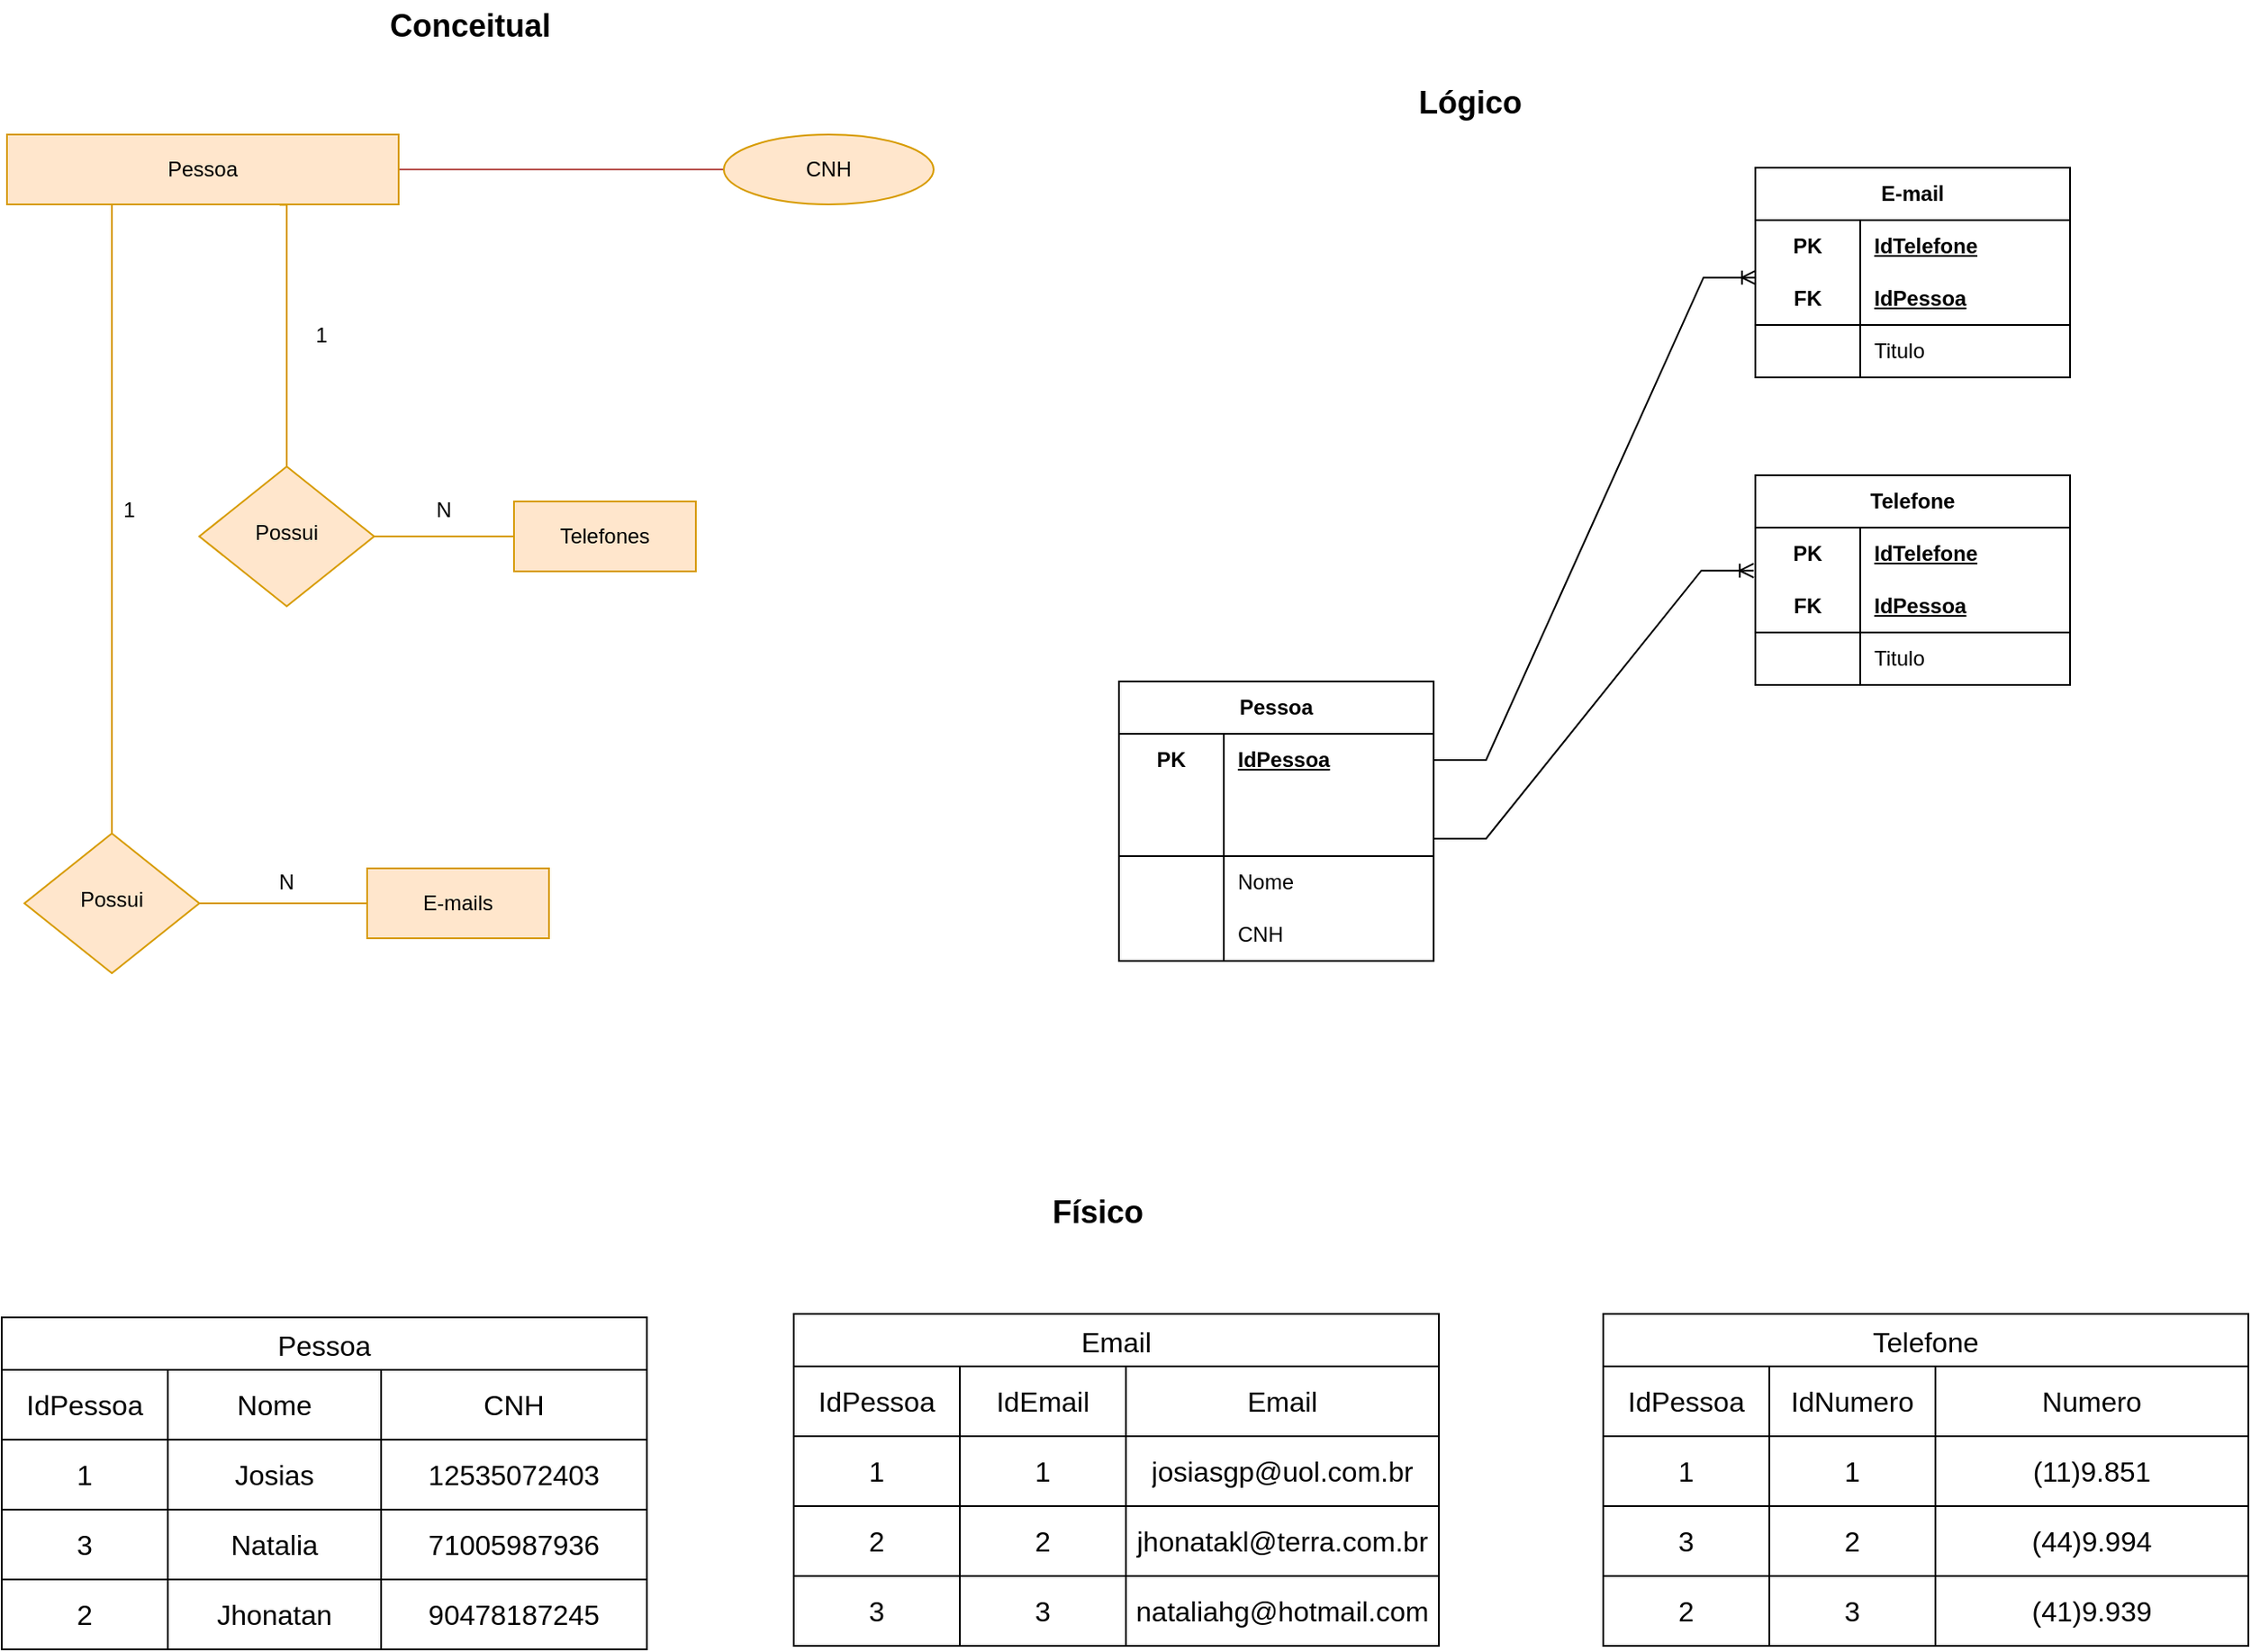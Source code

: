 <mxfile version="21.6.5" type="google">
  <diagram id="C5RBs43oDa-KdzZeNtuy" name="Page-1">
    <mxGraphModel grid="0" page="0" gridSize="10" guides="1" tooltips="1" connect="1" arrows="1" fold="1" pageScale="1" pageWidth="827" pageHeight="1169" math="0" shadow="0">
      <root>
        <mxCell id="WIyWlLk6GJQsqaUBKTNV-0" />
        <mxCell id="WIyWlLk6GJQsqaUBKTNV-1" parent="WIyWlLk6GJQsqaUBKTNV-0" />
        <mxCell id="KiVpIw9lsUg445j0NjFj-5" style="edgeStyle=orthogonalEdgeStyle;rounded=0;orthogonalLoop=1;jettySize=auto;html=1;exitX=1;exitY=0.5;exitDx=0;exitDy=0;entryX=0;entryY=0.5;entryDx=0;entryDy=0;endArrow=none;endFill=0;fillColor=#f8cecc;strokeColor=#b85450;" edge="1" parent="WIyWlLk6GJQsqaUBKTNV-1" source="WIyWlLk6GJQsqaUBKTNV-3">
          <mxGeometry relative="1" as="geometry">
            <mxPoint x="578" y="131" as="targetPoint" />
          </mxGeometry>
        </mxCell>
        <mxCell id="KiVpIw9lsUg445j0NjFj-12" style="edgeStyle=orthogonalEdgeStyle;rounded=0;orthogonalLoop=1;jettySize=auto;html=1;entryX=0;entryY=0.5;entryDx=0;entryDy=0;endArrow=none;endFill=0;exitX=0.696;exitY=1.005;exitDx=0;exitDy=0;exitPerimeter=0;fillColor=#ffe6cc;strokeColor=#d79b00;" edge="1" parent="WIyWlLk6GJQsqaUBKTNV-1" source="WIyWlLk6GJQsqaUBKTNV-3" target="KiVpIw9lsUg445j0NjFj-36">
          <mxGeometry relative="1" as="geometry">
            <mxPoint x="316" y="321" as="targetPoint" />
            <mxPoint x="318" y="191" as="sourcePoint" />
            <Array as="points">
              <mxPoint x="318" y="151" />
              <mxPoint x="318" y="341" />
            </Array>
          </mxGeometry>
        </mxCell>
        <mxCell id="WIyWlLk6GJQsqaUBKTNV-3" value="Pessoa" style="rounded=0;whiteSpace=wrap;html=1;fontSize=12;glass=0;strokeWidth=1;shadow=0;fillColor=#ffe6cc;strokeColor=#d79b00;" vertex="1" parent="WIyWlLk6GJQsqaUBKTNV-1">
          <mxGeometry x="158" y="111" width="224" height="40" as="geometry" />
        </mxCell>
        <mxCell id="WIyWlLk6GJQsqaUBKTNV-7" value="CNH" style="ellipse;whiteSpace=wrap;html=1;;fontSize=12;glass=0;strokeWidth=1;shadow=0;fillColor=#ffe6cc;strokeColor=#d79b00;" vertex="1" parent="WIyWlLk6GJQsqaUBKTNV-1">
          <mxGeometry x="568" y="111" width="120" height="40" as="geometry" />
        </mxCell>
        <mxCell id="KiVpIw9lsUg445j0NjFj-13" value="Telefones" style="rounded=0;whiteSpace=wrap;html=1;fontSize=12;glass=0;strokeWidth=1;shadow=0;fillColor=#ffe6cc;strokeColor=#d79b00;" vertex="1" parent="WIyWlLk6GJQsqaUBKTNV-1">
          <mxGeometry x="448" y="321" width="104" height="40" as="geometry" />
        </mxCell>
        <mxCell id="KiVpIw9lsUg445j0NjFj-17" value="1" style="text;html=1;strokeColor=none;fillColor=none;align=center;verticalAlign=middle;whiteSpace=wrap;rounded=0;" vertex="1" parent="WIyWlLk6GJQsqaUBKTNV-1">
          <mxGeometry x="308" y="211" width="60" height="30" as="geometry" />
        </mxCell>
        <mxCell id="KiVpIw9lsUg445j0NjFj-18" value="N" style="text;html=1;strokeColor=none;fillColor=none;align=center;verticalAlign=middle;whiteSpace=wrap;rounded=0;" vertex="1" parent="WIyWlLk6GJQsqaUBKTNV-1">
          <mxGeometry x="378" y="311" width="60" height="30" as="geometry" />
        </mxCell>
        <mxCell id="KiVpIw9lsUg445j0NjFj-22" style="edgeStyle=orthogonalEdgeStyle;rounded=0;orthogonalLoop=1;jettySize=auto;html=1;endArrow=none;endFill=0;fillColor=#ffe6cc;strokeColor=#d79b00;" edge="1" parent="WIyWlLk6GJQsqaUBKTNV-1" source="WIyWlLk6GJQsqaUBKTNV-3">
          <mxGeometry relative="1" as="geometry">
            <mxPoint x="218" y="431" as="targetPoint" />
            <mxPoint x="218" y="271" as="sourcePoint" />
            <Array as="points">
              <mxPoint x="218" y="511" />
            </Array>
          </mxGeometry>
        </mxCell>
        <mxCell id="KiVpIw9lsUg445j0NjFj-30" value="E-mails" style="rounded=0;whiteSpace=wrap;html=1;fontSize=12;glass=0;strokeWidth=1;shadow=0;fillColor=#ffe6cc;strokeColor=#d79b00;" vertex="1" parent="WIyWlLk6GJQsqaUBKTNV-1">
          <mxGeometry x="364" y="531" width="104" height="40" as="geometry" />
        </mxCell>
        <mxCell id="KiVpIw9lsUg445j0NjFj-34" value="N" style="text;html=1;strokeColor=none;fillColor=none;align=center;verticalAlign=middle;whiteSpace=wrap;rounded=0;" vertex="1" parent="WIyWlLk6GJQsqaUBKTNV-1">
          <mxGeometry x="288" y="524" width="60" height="30" as="geometry" />
        </mxCell>
        <mxCell id="KiVpIw9lsUg445j0NjFj-35" value="1" style="text;html=1;strokeColor=none;fillColor=none;align=center;verticalAlign=middle;whiteSpace=wrap;rounded=0;" vertex="1" parent="WIyWlLk6GJQsqaUBKTNV-1">
          <mxGeometry x="198" y="311" width="60" height="30" as="geometry" />
        </mxCell>
        <mxCell id="KiVpIw9lsUg445j0NjFj-37" style="edgeStyle=orthogonalEdgeStyle;rounded=0;orthogonalLoop=1;jettySize=auto;html=1;exitX=1;exitY=0.5;exitDx=0;exitDy=0;entryX=0;entryY=0.5;entryDx=0;entryDy=0;endArrow=none;endFill=0;fillColor=#ffe6cc;strokeColor=#d79b00;" edge="1" parent="WIyWlLk6GJQsqaUBKTNV-1" source="KiVpIw9lsUg445j0NjFj-36" target="KiVpIw9lsUg445j0NjFj-13">
          <mxGeometry relative="1" as="geometry" />
        </mxCell>
        <mxCell id="KiVpIw9lsUg445j0NjFj-36" value="Possui" style="rhombus;whiteSpace=wrap;html=1;shadow=0;fontFamily=Helvetica;fontSize=12;align=center;strokeWidth=1;spacing=6;spacingTop=-4;fillColor=#ffe6cc;strokeColor=#d79b00;" vertex="1" parent="WIyWlLk6GJQsqaUBKTNV-1">
          <mxGeometry x="268" y="301" width="100" height="80" as="geometry" />
        </mxCell>
        <mxCell id="KiVpIw9lsUg445j0NjFj-41" style="edgeStyle=orthogonalEdgeStyle;rounded=0;orthogonalLoop=1;jettySize=auto;html=1;exitX=1;exitY=0.5;exitDx=0;exitDy=0;entryX=0;entryY=0.5;entryDx=0;entryDy=0;endArrow=none;endFill=0;fillColor=#ffe6cc;strokeColor=#d79b00;" edge="1" parent="WIyWlLk6GJQsqaUBKTNV-1" source="KiVpIw9lsUg445j0NjFj-38" target="KiVpIw9lsUg445j0NjFj-30">
          <mxGeometry relative="1" as="geometry" />
        </mxCell>
        <mxCell id="KiVpIw9lsUg445j0NjFj-38" value="Possui" style="rhombus;whiteSpace=wrap;html=1;shadow=0;fontFamily=Helvetica;fontSize=12;align=center;strokeWidth=1;spacing=6;spacingTop=-4;fillColor=#ffe6cc;strokeColor=#d79b00;" vertex="1" parent="WIyWlLk6GJQsqaUBKTNV-1">
          <mxGeometry x="168" y="511" width="100" height="80" as="geometry" />
        </mxCell>
        <mxCell id="rPXMpv7jwy79fUdJ3RFd-21" value="Pessoa" style="shape=table;startSize=30;container=1;collapsible=1;childLayout=tableLayout;fixedRows=1;rowLines=0;fontStyle=1;align=center;resizeLast=1;html=1;whiteSpace=wrap;" vertex="1" parent="WIyWlLk6GJQsqaUBKTNV-1">
          <mxGeometry x="794" y="424" width="180" height="160" as="geometry" />
        </mxCell>
        <mxCell id="rPXMpv7jwy79fUdJ3RFd-46" style="shape=tableRow;horizontal=0;startSize=0;swimlaneHead=0;swimlaneBody=0;fillColor=none;collapsible=0;dropTarget=0;points=[[0,0.5],[1,0.5]];portConstraint=eastwest;top=0;left=0;right=0;bottom=0;html=1;" vertex="1" parent="rPXMpv7jwy79fUdJ3RFd-21">
          <mxGeometry y="30" width="180" height="30" as="geometry" />
        </mxCell>
        <mxCell id="rPXMpv7jwy79fUdJ3RFd-47" value="PK" style="shape=partialRectangle;connectable=0;fillColor=none;top=0;left=0;bottom=0;right=0;fontStyle=1;overflow=hidden;html=1;whiteSpace=wrap;" vertex="1" parent="rPXMpv7jwy79fUdJ3RFd-46">
          <mxGeometry width="60" height="30" as="geometry">
            <mxRectangle width="60" height="30" as="alternateBounds" />
          </mxGeometry>
        </mxCell>
        <mxCell id="rPXMpv7jwy79fUdJ3RFd-48" value="IdPessoa" style="shape=partialRectangle;connectable=0;fillColor=none;top=0;left=0;bottom=0;right=0;align=left;spacingLeft=6;fontStyle=5;overflow=hidden;html=1;whiteSpace=wrap;" vertex="1" parent="rPXMpv7jwy79fUdJ3RFd-46">
          <mxGeometry x="60" width="120" height="30" as="geometry">
            <mxRectangle width="120" height="30" as="alternateBounds" />
          </mxGeometry>
        </mxCell>
        <mxCell id="rPXMpv7jwy79fUdJ3RFd-22" value="" style="shape=tableRow;horizontal=0;startSize=0;swimlaneHead=0;swimlaneBody=0;fillColor=none;collapsible=0;dropTarget=0;points=[[0,0.5],[1,0.5]];portConstraint=eastwest;top=0;left=0;right=0;bottom=0;html=1;" vertex="1" parent="rPXMpv7jwy79fUdJ3RFd-21">
          <mxGeometry y="60" width="180" height="20" as="geometry" />
        </mxCell>
        <mxCell id="rPXMpv7jwy79fUdJ3RFd-23" value="" style="shape=partialRectangle;connectable=0;fillColor=none;top=0;left=0;bottom=0;right=0;fontStyle=1;overflow=hidden;html=1;whiteSpace=wrap;" vertex="1" parent="rPXMpv7jwy79fUdJ3RFd-22">
          <mxGeometry width="60" height="20" as="geometry">
            <mxRectangle width="60" height="20" as="alternateBounds" />
          </mxGeometry>
        </mxCell>
        <mxCell id="rPXMpv7jwy79fUdJ3RFd-24" value="" style="shape=partialRectangle;connectable=0;fillColor=none;top=0;left=0;bottom=0;right=0;align=left;spacingLeft=6;fontStyle=5;overflow=hidden;html=1;whiteSpace=wrap;" vertex="1" parent="rPXMpv7jwy79fUdJ3RFd-22">
          <mxGeometry x="60" width="120" height="20" as="geometry">
            <mxRectangle width="120" height="20" as="alternateBounds" />
          </mxGeometry>
        </mxCell>
        <mxCell id="rPXMpv7jwy79fUdJ3RFd-25" value="" style="shape=tableRow;horizontal=0;startSize=0;swimlaneHead=0;swimlaneBody=0;fillColor=none;collapsible=0;dropTarget=0;points=[[0,0.5],[1,0.5]];portConstraint=eastwest;top=0;left=0;right=0;bottom=1;html=1;" vertex="1" parent="rPXMpv7jwy79fUdJ3RFd-21">
          <mxGeometry y="80" width="180" height="20" as="geometry" />
        </mxCell>
        <mxCell id="rPXMpv7jwy79fUdJ3RFd-26" value="" style="shape=partialRectangle;connectable=0;fillColor=none;top=0;left=0;bottom=0;right=0;fontStyle=1;overflow=hidden;html=1;whiteSpace=wrap;" vertex="1" parent="rPXMpv7jwy79fUdJ3RFd-25">
          <mxGeometry width="60" height="20" as="geometry">
            <mxRectangle width="60" height="20" as="alternateBounds" />
          </mxGeometry>
        </mxCell>
        <mxCell id="rPXMpv7jwy79fUdJ3RFd-27" value="" style="shape=partialRectangle;connectable=0;fillColor=none;top=0;left=0;bottom=0;right=0;align=left;spacingLeft=6;fontStyle=5;overflow=hidden;html=1;whiteSpace=wrap;" vertex="1" parent="rPXMpv7jwy79fUdJ3RFd-25">
          <mxGeometry x="60" width="120" height="20" as="geometry">
            <mxRectangle width="120" height="20" as="alternateBounds" />
          </mxGeometry>
        </mxCell>
        <mxCell id="rPXMpv7jwy79fUdJ3RFd-28" value="" style="shape=tableRow;horizontal=0;startSize=0;swimlaneHead=0;swimlaneBody=0;fillColor=none;collapsible=0;dropTarget=0;points=[[0,0.5],[1,0.5]];portConstraint=eastwest;top=0;left=0;right=0;bottom=0;html=1;" vertex="1" parent="rPXMpv7jwy79fUdJ3RFd-21">
          <mxGeometry y="100" width="180" height="30" as="geometry" />
        </mxCell>
        <mxCell id="rPXMpv7jwy79fUdJ3RFd-29" value="" style="shape=partialRectangle;connectable=0;fillColor=none;top=0;left=0;bottom=0;right=0;editable=1;overflow=hidden;html=1;whiteSpace=wrap;" vertex="1" parent="rPXMpv7jwy79fUdJ3RFd-28">
          <mxGeometry width="60" height="30" as="geometry">
            <mxRectangle width="60" height="30" as="alternateBounds" />
          </mxGeometry>
        </mxCell>
        <mxCell id="rPXMpv7jwy79fUdJ3RFd-30" value="Nome" style="shape=partialRectangle;connectable=0;fillColor=none;top=0;left=0;bottom=0;right=0;align=left;spacingLeft=6;overflow=hidden;html=1;whiteSpace=wrap;" vertex="1" parent="rPXMpv7jwy79fUdJ3RFd-28">
          <mxGeometry x="60" width="120" height="30" as="geometry">
            <mxRectangle width="120" height="30" as="alternateBounds" />
          </mxGeometry>
        </mxCell>
        <mxCell id="ueKtAIUo1nPbMM-8i1eO-46" style="shape=tableRow;horizontal=0;startSize=0;swimlaneHead=0;swimlaneBody=0;fillColor=none;collapsible=0;dropTarget=0;points=[[0,0.5],[1,0.5]];portConstraint=eastwest;top=0;left=0;right=0;bottom=0;html=1;" vertex="1" parent="rPXMpv7jwy79fUdJ3RFd-21">
          <mxGeometry y="130" width="180" height="30" as="geometry" />
        </mxCell>
        <mxCell id="ueKtAIUo1nPbMM-8i1eO-47" style="shape=partialRectangle;connectable=0;fillColor=none;top=0;left=0;bottom=0;right=0;editable=1;overflow=hidden;html=1;whiteSpace=wrap;" vertex="1" parent="ueKtAIUo1nPbMM-8i1eO-46">
          <mxGeometry width="60" height="30" as="geometry">
            <mxRectangle width="60" height="30" as="alternateBounds" />
          </mxGeometry>
        </mxCell>
        <mxCell id="ueKtAIUo1nPbMM-8i1eO-48" value="CNH" style="shape=partialRectangle;connectable=0;fillColor=none;top=0;left=0;bottom=0;right=0;align=left;spacingLeft=6;overflow=hidden;html=1;whiteSpace=wrap;" vertex="1" parent="ueKtAIUo1nPbMM-8i1eO-46">
          <mxGeometry x="60" width="120" height="30" as="geometry">
            <mxRectangle width="120" height="30" as="alternateBounds" />
          </mxGeometry>
        </mxCell>
        <mxCell id="rPXMpv7jwy79fUdJ3RFd-52" value="Telefone" style="shape=table;startSize=30;container=1;collapsible=0;childLayout=tableLayout;strokeColor=default;fontSize=16;" vertex="1" parent="WIyWlLk6GJQsqaUBKTNV-1">
          <mxGeometry x="1071" y="786" width="369" height="190" as="geometry" />
        </mxCell>
        <mxCell id="rPXMpv7jwy79fUdJ3RFd-53" value="" style="shape=tableRow;horizontal=0;startSize=0;swimlaneHead=0;swimlaneBody=0;strokeColor=inherit;top=0;left=0;bottom=0;right=0;collapsible=0;dropTarget=0;fillColor=none;points=[[0,0.5],[1,0.5]];portConstraint=eastwest;fontSize=16;" vertex="1" parent="rPXMpv7jwy79fUdJ3RFd-52">
          <mxGeometry y="30" width="369" height="40" as="geometry" />
        </mxCell>
        <mxCell id="ueKtAIUo1nPbMM-8i1eO-34" value="IdPessoa" style="shape=partialRectangle;html=1;whiteSpace=wrap;connectable=0;strokeColor=inherit;overflow=hidden;fillColor=none;top=0;left=0;bottom=0;right=0;pointerEvents=1;fontSize=16;" vertex="1" parent="rPXMpv7jwy79fUdJ3RFd-53">
          <mxGeometry width="95" height="40" as="geometry">
            <mxRectangle width="95" height="40" as="alternateBounds" />
          </mxGeometry>
        </mxCell>
        <mxCell id="rPXMpv7jwy79fUdJ3RFd-54" value="IdNumero" style="shape=partialRectangle;html=1;whiteSpace=wrap;connectable=0;strokeColor=inherit;overflow=hidden;fillColor=none;top=0;left=0;bottom=0;right=0;pointerEvents=1;fontSize=16;" vertex="1" parent="rPXMpv7jwy79fUdJ3RFd-53">
          <mxGeometry x="95" width="95" height="40" as="geometry">
            <mxRectangle width="95" height="40" as="alternateBounds" />
          </mxGeometry>
        </mxCell>
        <mxCell id="rPXMpv7jwy79fUdJ3RFd-55" value="Numero" style="shape=partialRectangle;html=1;whiteSpace=wrap;connectable=0;strokeColor=inherit;overflow=hidden;fillColor=none;top=0;left=0;bottom=0;right=0;pointerEvents=1;fontSize=16;rowspan=1;colspan=2;" vertex="1" parent="rPXMpv7jwy79fUdJ3RFd-53">
          <mxGeometry x="190" width="179" height="40" as="geometry">
            <mxRectangle width="92" height="40" as="alternateBounds" />
          </mxGeometry>
        </mxCell>
        <mxCell id="rPXMpv7jwy79fUdJ3RFd-56" value="" style="shape=partialRectangle;html=1;whiteSpace=wrap;connectable=0;strokeColor=inherit;overflow=hidden;fillColor=none;top=0;left=0;bottom=0;right=0;pointerEvents=1;fontSize=16;" visible="0" vertex="1" parent="rPXMpv7jwy79fUdJ3RFd-53">
          <mxGeometry x="282" width="87" height="40" as="geometry">
            <mxRectangle width="87" height="40" as="alternateBounds" />
          </mxGeometry>
        </mxCell>
        <mxCell id="rPXMpv7jwy79fUdJ3RFd-57" value="" style="shape=tableRow;horizontal=0;startSize=0;swimlaneHead=0;swimlaneBody=0;strokeColor=inherit;top=0;left=0;bottom=0;right=0;collapsible=0;dropTarget=0;fillColor=none;points=[[0,0.5],[1,0.5]];portConstraint=eastwest;fontSize=16;" vertex="1" parent="rPXMpv7jwy79fUdJ3RFd-52">
          <mxGeometry y="70" width="369" height="40" as="geometry" />
        </mxCell>
        <mxCell id="ueKtAIUo1nPbMM-8i1eO-35" value="1" style="shape=partialRectangle;html=1;whiteSpace=wrap;connectable=0;strokeColor=inherit;overflow=hidden;fillColor=none;top=0;left=0;bottom=0;right=0;pointerEvents=1;fontSize=16;" vertex="1" parent="rPXMpv7jwy79fUdJ3RFd-57">
          <mxGeometry width="95" height="40" as="geometry">
            <mxRectangle width="95" height="40" as="alternateBounds" />
          </mxGeometry>
        </mxCell>
        <mxCell id="rPXMpv7jwy79fUdJ3RFd-58" value="1" style="shape=partialRectangle;html=1;whiteSpace=wrap;connectable=0;strokeColor=inherit;overflow=hidden;fillColor=none;top=0;left=0;bottom=0;right=0;pointerEvents=1;fontSize=16;" vertex="1" parent="rPXMpv7jwy79fUdJ3RFd-57">
          <mxGeometry x="95" width="95" height="40" as="geometry">
            <mxRectangle width="95" height="40" as="alternateBounds" />
          </mxGeometry>
        </mxCell>
        <mxCell id="rPXMpv7jwy79fUdJ3RFd-59" value="(11)9.851" style="shape=partialRectangle;html=1;whiteSpace=wrap;connectable=0;strokeColor=inherit;overflow=hidden;fillColor=none;top=0;left=0;bottom=0;right=0;pointerEvents=1;fontSize=16;rowspan=1;colspan=2;" vertex="1" parent="rPXMpv7jwy79fUdJ3RFd-57">
          <mxGeometry x="190" width="179" height="40" as="geometry">
            <mxRectangle width="92" height="40" as="alternateBounds" />
          </mxGeometry>
        </mxCell>
        <mxCell id="rPXMpv7jwy79fUdJ3RFd-60" value="" style="shape=partialRectangle;html=1;whiteSpace=wrap;connectable=0;strokeColor=inherit;overflow=hidden;fillColor=none;top=0;left=0;bottom=0;right=0;pointerEvents=1;fontSize=16;" visible="0" vertex="1" parent="rPXMpv7jwy79fUdJ3RFd-57">
          <mxGeometry x="282" width="87" height="40" as="geometry">
            <mxRectangle width="87" height="40" as="alternateBounds" />
          </mxGeometry>
        </mxCell>
        <mxCell id="rPXMpv7jwy79fUdJ3RFd-61" value="" style="shape=tableRow;horizontal=0;startSize=0;swimlaneHead=0;swimlaneBody=0;strokeColor=inherit;top=0;left=0;bottom=0;right=0;collapsible=0;dropTarget=0;fillColor=none;points=[[0,0.5],[1,0.5]];portConstraint=eastwest;fontSize=16;" vertex="1" parent="rPXMpv7jwy79fUdJ3RFd-52">
          <mxGeometry y="110" width="369" height="40" as="geometry" />
        </mxCell>
        <mxCell id="ueKtAIUo1nPbMM-8i1eO-36" value="3" style="shape=partialRectangle;html=1;whiteSpace=wrap;connectable=0;strokeColor=inherit;overflow=hidden;fillColor=none;top=0;left=0;bottom=0;right=0;pointerEvents=1;fontSize=16;" vertex="1" parent="rPXMpv7jwy79fUdJ3RFd-61">
          <mxGeometry width="95" height="40" as="geometry">
            <mxRectangle width="95" height="40" as="alternateBounds" />
          </mxGeometry>
        </mxCell>
        <mxCell id="rPXMpv7jwy79fUdJ3RFd-62" value="2" style="shape=partialRectangle;html=1;whiteSpace=wrap;connectable=0;strokeColor=inherit;overflow=hidden;fillColor=none;top=0;left=0;bottom=0;right=0;pointerEvents=1;fontSize=16;" vertex="1" parent="rPXMpv7jwy79fUdJ3RFd-61">
          <mxGeometry x="95" width="95" height="40" as="geometry">
            <mxRectangle width="95" height="40" as="alternateBounds" />
          </mxGeometry>
        </mxCell>
        <mxCell id="rPXMpv7jwy79fUdJ3RFd-63" value="(44)9.994" style="shape=partialRectangle;html=1;whiteSpace=wrap;connectable=0;strokeColor=inherit;overflow=hidden;fillColor=none;top=0;left=0;bottom=0;right=0;pointerEvents=1;fontSize=16;rowspan=1;colspan=2;" vertex="1" parent="rPXMpv7jwy79fUdJ3RFd-61">
          <mxGeometry x="190" width="179" height="40" as="geometry">
            <mxRectangle width="92" height="40" as="alternateBounds" />
          </mxGeometry>
        </mxCell>
        <mxCell id="rPXMpv7jwy79fUdJ3RFd-64" value="" style="shape=partialRectangle;html=1;whiteSpace=wrap;connectable=0;strokeColor=inherit;overflow=hidden;fillColor=none;top=0;left=0;bottom=0;right=0;pointerEvents=1;fontSize=16;" visible="0" vertex="1" parent="rPXMpv7jwy79fUdJ3RFd-61">
          <mxGeometry x="282" width="87" height="40" as="geometry">
            <mxRectangle width="87" height="40" as="alternateBounds" />
          </mxGeometry>
        </mxCell>
        <mxCell id="rPXMpv7jwy79fUdJ3RFd-65" style="shape=tableRow;horizontal=0;startSize=0;swimlaneHead=0;swimlaneBody=0;strokeColor=inherit;top=0;left=0;bottom=0;right=0;collapsible=0;dropTarget=0;fillColor=none;points=[[0,0.5],[1,0.5]];portConstraint=eastwest;fontSize=16;" vertex="1" parent="rPXMpv7jwy79fUdJ3RFd-52">
          <mxGeometry y="150" width="369" height="40" as="geometry" />
        </mxCell>
        <mxCell id="ueKtAIUo1nPbMM-8i1eO-37" value="2" style="shape=partialRectangle;html=1;whiteSpace=wrap;connectable=0;strokeColor=inherit;overflow=hidden;fillColor=none;top=0;left=0;bottom=0;right=0;pointerEvents=1;fontSize=16;" vertex="1" parent="rPXMpv7jwy79fUdJ3RFd-65">
          <mxGeometry width="95" height="40" as="geometry">
            <mxRectangle width="95" height="40" as="alternateBounds" />
          </mxGeometry>
        </mxCell>
        <mxCell id="rPXMpv7jwy79fUdJ3RFd-66" value="3" style="shape=partialRectangle;html=1;whiteSpace=wrap;connectable=0;strokeColor=inherit;overflow=hidden;fillColor=none;top=0;left=0;bottom=0;right=0;pointerEvents=1;fontSize=16;" vertex="1" parent="rPXMpv7jwy79fUdJ3RFd-65">
          <mxGeometry x="95" width="95" height="40" as="geometry">
            <mxRectangle width="95" height="40" as="alternateBounds" />
          </mxGeometry>
        </mxCell>
        <mxCell id="rPXMpv7jwy79fUdJ3RFd-67" value="(41)9.939" style="shape=partialRectangle;html=1;whiteSpace=wrap;connectable=0;strokeColor=inherit;overflow=hidden;fillColor=none;top=0;left=0;bottom=0;right=0;pointerEvents=1;fontSize=16;rowspan=1;colspan=2;" vertex="1" parent="rPXMpv7jwy79fUdJ3RFd-65">
          <mxGeometry x="190" width="179" height="40" as="geometry">
            <mxRectangle width="92" height="40" as="alternateBounds" />
          </mxGeometry>
        </mxCell>
        <mxCell id="rPXMpv7jwy79fUdJ3RFd-68" style="shape=partialRectangle;html=1;whiteSpace=wrap;connectable=0;strokeColor=inherit;overflow=hidden;fillColor=none;top=0;left=0;bottom=0;right=0;pointerEvents=1;fontSize=16;" visible="0" vertex="1" parent="rPXMpv7jwy79fUdJ3RFd-65">
          <mxGeometry x="282" width="87" height="40" as="geometry">
            <mxRectangle width="87" height="40" as="alternateBounds" />
          </mxGeometry>
        </mxCell>
        <mxCell id="rPXMpv7jwy79fUdJ3RFd-69" value="Email" style="shape=table;startSize=30;container=1;collapsible=0;childLayout=tableLayout;strokeColor=default;fontSize=16;" vertex="1" parent="WIyWlLk6GJQsqaUBKTNV-1">
          <mxGeometry x="608" y="786" width="369" height="190" as="geometry" />
        </mxCell>
        <mxCell id="rPXMpv7jwy79fUdJ3RFd-70" value="" style="shape=tableRow;horizontal=0;startSize=0;swimlaneHead=0;swimlaneBody=0;strokeColor=inherit;top=0;left=0;bottom=0;right=0;collapsible=0;dropTarget=0;fillColor=none;points=[[0,0.5],[1,0.5]];portConstraint=eastwest;fontSize=16;" vertex="1" parent="rPXMpv7jwy79fUdJ3RFd-69">
          <mxGeometry y="30" width="369" height="40" as="geometry" />
        </mxCell>
        <mxCell id="ueKtAIUo1nPbMM-8i1eO-26" value="IdPessoa" style="shape=partialRectangle;html=1;whiteSpace=wrap;connectable=0;strokeColor=inherit;overflow=hidden;fillColor=none;top=0;left=0;bottom=0;right=0;pointerEvents=1;fontSize=16;" vertex="1" parent="rPXMpv7jwy79fUdJ3RFd-70">
          <mxGeometry width="95" height="40" as="geometry">
            <mxRectangle width="95" height="40" as="alternateBounds" />
          </mxGeometry>
        </mxCell>
        <mxCell id="rPXMpv7jwy79fUdJ3RFd-71" value="IdEmail" style="shape=partialRectangle;html=1;whiteSpace=wrap;connectable=0;strokeColor=inherit;overflow=hidden;fillColor=none;top=0;left=0;bottom=0;right=0;pointerEvents=1;fontSize=16;" vertex="1" parent="rPXMpv7jwy79fUdJ3RFd-70">
          <mxGeometry x="95" width="95" height="40" as="geometry">
            <mxRectangle width="95" height="40" as="alternateBounds" />
          </mxGeometry>
        </mxCell>
        <mxCell id="rPXMpv7jwy79fUdJ3RFd-72" value="Email" style="shape=partialRectangle;html=1;whiteSpace=wrap;connectable=0;strokeColor=inherit;overflow=hidden;fillColor=none;top=0;left=0;bottom=0;right=0;pointerEvents=1;fontSize=16;rowspan=1;colspan=2;" vertex="1" parent="rPXMpv7jwy79fUdJ3RFd-70">
          <mxGeometry x="190" width="179" height="40" as="geometry">
            <mxRectangle width="92" height="40" as="alternateBounds" />
          </mxGeometry>
        </mxCell>
        <mxCell id="rPXMpv7jwy79fUdJ3RFd-73" value="" style="shape=partialRectangle;html=1;whiteSpace=wrap;connectable=0;strokeColor=inherit;overflow=hidden;fillColor=none;top=0;left=0;bottom=0;right=0;pointerEvents=1;fontSize=16;" visible="0" vertex="1" parent="rPXMpv7jwy79fUdJ3RFd-70">
          <mxGeometry x="282" width="87" height="40" as="geometry">
            <mxRectangle width="87" height="40" as="alternateBounds" />
          </mxGeometry>
        </mxCell>
        <mxCell id="rPXMpv7jwy79fUdJ3RFd-74" value="" style="shape=tableRow;horizontal=0;startSize=0;swimlaneHead=0;swimlaneBody=0;strokeColor=inherit;top=0;left=0;bottom=0;right=0;collapsible=0;dropTarget=0;fillColor=none;points=[[0,0.5],[1,0.5]];portConstraint=eastwest;fontSize=16;" vertex="1" parent="rPXMpv7jwy79fUdJ3RFd-69">
          <mxGeometry y="70" width="369" height="40" as="geometry" />
        </mxCell>
        <mxCell id="ueKtAIUo1nPbMM-8i1eO-27" value="1" style="shape=partialRectangle;html=1;whiteSpace=wrap;connectable=0;strokeColor=inherit;overflow=hidden;fillColor=none;top=0;left=0;bottom=0;right=0;pointerEvents=1;fontSize=16;" vertex="1" parent="rPXMpv7jwy79fUdJ3RFd-74">
          <mxGeometry width="95" height="40" as="geometry">
            <mxRectangle width="95" height="40" as="alternateBounds" />
          </mxGeometry>
        </mxCell>
        <mxCell id="rPXMpv7jwy79fUdJ3RFd-75" value="1" style="shape=partialRectangle;html=1;whiteSpace=wrap;connectable=0;strokeColor=inherit;overflow=hidden;fillColor=none;top=0;left=0;bottom=0;right=0;pointerEvents=1;fontSize=16;" vertex="1" parent="rPXMpv7jwy79fUdJ3RFd-74">
          <mxGeometry x="95" width="95" height="40" as="geometry">
            <mxRectangle width="95" height="40" as="alternateBounds" />
          </mxGeometry>
        </mxCell>
        <mxCell id="rPXMpv7jwy79fUdJ3RFd-76" value="josiasgp@uol.com.br" style="shape=partialRectangle;html=1;whiteSpace=wrap;connectable=0;strokeColor=inherit;overflow=hidden;fillColor=none;top=0;left=0;bottom=0;right=0;pointerEvents=1;fontSize=16;rowspan=1;colspan=2;" vertex="1" parent="rPXMpv7jwy79fUdJ3RFd-74">
          <mxGeometry x="190" width="179" height="40" as="geometry">
            <mxRectangle width="92" height="40" as="alternateBounds" />
          </mxGeometry>
        </mxCell>
        <mxCell id="rPXMpv7jwy79fUdJ3RFd-77" value="" style="shape=partialRectangle;html=1;whiteSpace=wrap;connectable=0;strokeColor=inherit;overflow=hidden;fillColor=none;top=0;left=0;bottom=0;right=0;pointerEvents=1;fontSize=16;" visible="0" vertex="1" parent="rPXMpv7jwy79fUdJ3RFd-74">
          <mxGeometry x="282" width="87" height="40" as="geometry">
            <mxRectangle width="87" height="40" as="alternateBounds" />
          </mxGeometry>
        </mxCell>
        <mxCell id="rPXMpv7jwy79fUdJ3RFd-78" value="" style="shape=tableRow;horizontal=0;startSize=0;swimlaneHead=0;swimlaneBody=0;strokeColor=inherit;top=0;left=0;bottom=0;right=0;collapsible=0;dropTarget=0;fillColor=none;points=[[0,0.5],[1,0.5]];portConstraint=eastwest;fontSize=16;" vertex="1" parent="rPXMpv7jwy79fUdJ3RFd-69">
          <mxGeometry y="110" width="369" height="40" as="geometry" />
        </mxCell>
        <mxCell id="ueKtAIUo1nPbMM-8i1eO-28" value="2" style="shape=partialRectangle;html=1;whiteSpace=wrap;connectable=0;strokeColor=inherit;overflow=hidden;fillColor=none;top=0;left=0;bottom=0;right=0;pointerEvents=1;fontSize=16;" vertex="1" parent="rPXMpv7jwy79fUdJ3RFd-78">
          <mxGeometry width="95" height="40" as="geometry">
            <mxRectangle width="95" height="40" as="alternateBounds" />
          </mxGeometry>
        </mxCell>
        <mxCell id="rPXMpv7jwy79fUdJ3RFd-79" value="2" style="shape=partialRectangle;html=1;whiteSpace=wrap;connectable=0;strokeColor=inherit;overflow=hidden;fillColor=none;top=0;left=0;bottom=0;right=0;pointerEvents=1;fontSize=16;" vertex="1" parent="rPXMpv7jwy79fUdJ3RFd-78">
          <mxGeometry x="95" width="95" height="40" as="geometry">
            <mxRectangle width="95" height="40" as="alternateBounds" />
          </mxGeometry>
        </mxCell>
        <mxCell id="rPXMpv7jwy79fUdJ3RFd-80" value="jhonatakl@terra.com.br" style="shape=partialRectangle;html=1;whiteSpace=wrap;connectable=0;strokeColor=inherit;overflow=hidden;fillColor=none;top=0;left=0;bottom=0;right=0;pointerEvents=1;fontSize=16;rowspan=1;colspan=2;" vertex="1" parent="rPXMpv7jwy79fUdJ3RFd-78">
          <mxGeometry x="190" width="179" height="40" as="geometry">
            <mxRectangle width="92" height="40" as="alternateBounds" />
          </mxGeometry>
        </mxCell>
        <mxCell id="rPXMpv7jwy79fUdJ3RFd-81" value="" style="shape=partialRectangle;html=1;whiteSpace=wrap;connectable=0;strokeColor=inherit;overflow=hidden;fillColor=none;top=0;left=0;bottom=0;right=0;pointerEvents=1;fontSize=16;" visible="0" vertex="1" parent="rPXMpv7jwy79fUdJ3RFd-78">
          <mxGeometry x="282" width="87" height="40" as="geometry">
            <mxRectangle width="87" height="40" as="alternateBounds" />
          </mxGeometry>
        </mxCell>
        <mxCell id="rPXMpv7jwy79fUdJ3RFd-82" style="shape=tableRow;horizontal=0;startSize=0;swimlaneHead=0;swimlaneBody=0;strokeColor=inherit;top=0;left=0;bottom=0;right=0;collapsible=0;dropTarget=0;fillColor=none;points=[[0,0.5],[1,0.5]];portConstraint=eastwest;fontSize=16;" vertex="1" parent="rPXMpv7jwy79fUdJ3RFd-69">
          <mxGeometry y="150" width="369" height="40" as="geometry" />
        </mxCell>
        <mxCell id="ueKtAIUo1nPbMM-8i1eO-29" value="3" style="shape=partialRectangle;html=1;whiteSpace=wrap;connectable=0;strokeColor=inherit;overflow=hidden;fillColor=none;top=0;left=0;bottom=0;right=0;pointerEvents=1;fontSize=16;" vertex="1" parent="rPXMpv7jwy79fUdJ3RFd-82">
          <mxGeometry width="95" height="40" as="geometry">
            <mxRectangle width="95" height="40" as="alternateBounds" />
          </mxGeometry>
        </mxCell>
        <mxCell id="rPXMpv7jwy79fUdJ3RFd-83" value="3" style="shape=partialRectangle;html=1;whiteSpace=wrap;connectable=0;strokeColor=inherit;overflow=hidden;fillColor=none;top=0;left=0;bottom=0;right=0;pointerEvents=1;fontSize=16;" vertex="1" parent="rPXMpv7jwy79fUdJ3RFd-82">
          <mxGeometry x="95" width="95" height="40" as="geometry">
            <mxRectangle width="95" height="40" as="alternateBounds" />
          </mxGeometry>
        </mxCell>
        <mxCell id="rPXMpv7jwy79fUdJ3RFd-84" value="nataliahg@hotmail.com" style="shape=partialRectangle;html=1;whiteSpace=wrap;connectable=0;strokeColor=inherit;overflow=hidden;fillColor=none;top=0;left=0;bottom=0;right=0;pointerEvents=1;fontSize=16;rowspan=1;colspan=2;" vertex="1" parent="rPXMpv7jwy79fUdJ3RFd-82">
          <mxGeometry x="190" width="179" height="40" as="geometry">
            <mxRectangle width="92" height="40" as="alternateBounds" />
          </mxGeometry>
        </mxCell>
        <mxCell id="rPXMpv7jwy79fUdJ3RFd-85" style="shape=partialRectangle;html=1;whiteSpace=wrap;connectable=0;strokeColor=inherit;overflow=hidden;fillColor=none;top=0;left=0;bottom=0;right=0;pointerEvents=1;fontSize=16;" visible="0" vertex="1" parent="rPXMpv7jwy79fUdJ3RFd-82">
          <mxGeometry x="282" width="87" height="40" as="geometry">
            <mxRectangle width="87" height="40" as="alternateBounds" />
          </mxGeometry>
        </mxCell>
        <mxCell id="rPXMpv7jwy79fUdJ3RFd-86" value="Pessoa" style="shape=table;startSize=30;container=1;collapsible=0;childLayout=tableLayout;strokeColor=default;fontSize=16;" vertex="1" parent="WIyWlLk6GJQsqaUBKTNV-1">
          <mxGeometry x="155" y="788" width="369" height="190" as="geometry" />
        </mxCell>
        <mxCell id="rPXMpv7jwy79fUdJ3RFd-87" value="" style="shape=tableRow;horizontal=0;startSize=0;swimlaneHead=0;swimlaneBody=0;strokeColor=inherit;top=0;left=0;bottom=0;right=0;collapsible=0;dropTarget=0;fillColor=none;points=[[0,0.5],[1,0.5]];portConstraint=eastwest;fontSize=16;" vertex="1" parent="rPXMpv7jwy79fUdJ3RFd-86">
          <mxGeometry y="30" width="369" height="40" as="geometry" />
        </mxCell>
        <mxCell id="rPXMpv7jwy79fUdJ3RFd-88" value="IdPessoa" style="shape=partialRectangle;html=1;whiteSpace=wrap;connectable=0;strokeColor=inherit;overflow=hidden;fillColor=none;top=0;left=0;bottom=0;right=0;pointerEvents=1;fontSize=16;" vertex="1" parent="rPXMpv7jwy79fUdJ3RFd-87">
          <mxGeometry width="95" height="40" as="geometry">
            <mxRectangle width="95" height="40" as="alternateBounds" />
          </mxGeometry>
        </mxCell>
        <mxCell id="rPXMpv7jwy79fUdJ3RFd-89" value="Nome" style="shape=partialRectangle;html=1;whiteSpace=wrap;connectable=0;strokeColor=inherit;overflow=hidden;fillColor=none;top=0;left=0;bottom=0;right=0;pointerEvents=1;fontSize=16;" vertex="1" parent="rPXMpv7jwy79fUdJ3RFd-87">
          <mxGeometry x="95" width="122" height="40" as="geometry">
            <mxRectangle width="122" height="40" as="alternateBounds" />
          </mxGeometry>
        </mxCell>
        <mxCell id="rPXMpv7jwy79fUdJ3RFd-90" value="CNH" style="shape=partialRectangle;html=1;whiteSpace=wrap;connectable=0;strokeColor=inherit;overflow=hidden;fillColor=none;top=0;left=0;bottom=0;right=0;pointerEvents=1;fontSize=16;rowspan=1;colspan=2;" vertex="1" parent="rPXMpv7jwy79fUdJ3RFd-87">
          <mxGeometry x="217" width="152" height="40" as="geometry">
            <mxRectangle width="65" height="40" as="alternateBounds" />
          </mxGeometry>
        </mxCell>
        <mxCell id="rPXMpv7jwy79fUdJ3RFd-91" value="" style="shape=partialRectangle;html=1;whiteSpace=wrap;connectable=0;strokeColor=inherit;overflow=hidden;fillColor=none;top=0;left=0;bottom=0;right=0;pointerEvents=1;fontSize=16;" visible="0" vertex="1" parent="rPXMpv7jwy79fUdJ3RFd-87">
          <mxGeometry x="282" width="87" height="40" as="geometry">
            <mxRectangle width="87" height="40" as="alternateBounds" />
          </mxGeometry>
        </mxCell>
        <mxCell id="rPXMpv7jwy79fUdJ3RFd-92" value="" style="shape=tableRow;horizontal=0;startSize=0;swimlaneHead=0;swimlaneBody=0;strokeColor=inherit;top=0;left=0;bottom=0;right=0;collapsible=0;dropTarget=0;fillColor=none;points=[[0,0.5],[1,0.5]];portConstraint=eastwest;fontSize=16;" vertex="1" parent="rPXMpv7jwy79fUdJ3RFd-86">
          <mxGeometry y="70" width="369" height="40" as="geometry" />
        </mxCell>
        <mxCell id="rPXMpv7jwy79fUdJ3RFd-93" value="1" style="shape=partialRectangle;html=1;whiteSpace=wrap;connectable=0;strokeColor=inherit;overflow=hidden;fillColor=none;top=0;left=0;bottom=0;right=0;pointerEvents=1;fontSize=16;" vertex="1" parent="rPXMpv7jwy79fUdJ3RFd-92">
          <mxGeometry width="95" height="40" as="geometry">
            <mxRectangle width="95" height="40" as="alternateBounds" />
          </mxGeometry>
        </mxCell>
        <mxCell id="rPXMpv7jwy79fUdJ3RFd-94" value="Josias" style="shape=partialRectangle;html=1;whiteSpace=wrap;connectable=0;strokeColor=inherit;overflow=hidden;fillColor=none;top=0;left=0;bottom=0;right=0;pointerEvents=1;fontSize=16;" vertex="1" parent="rPXMpv7jwy79fUdJ3RFd-92">
          <mxGeometry x="95" width="122" height="40" as="geometry">
            <mxRectangle width="122" height="40" as="alternateBounds" />
          </mxGeometry>
        </mxCell>
        <mxCell id="rPXMpv7jwy79fUdJ3RFd-95" value="12535072403" style="shape=partialRectangle;html=1;whiteSpace=wrap;connectable=0;strokeColor=inherit;overflow=hidden;fillColor=none;top=0;left=0;bottom=0;right=0;pointerEvents=1;fontSize=16;rowspan=1;colspan=2;" vertex="1" parent="rPXMpv7jwy79fUdJ3RFd-92">
          <mxGeometry x="217" width="152" height="40" as="geometry">
            <mxRectangle width="65" height="40" as="alternateBounds" />
          </mxGeometry>
        </mxCell>
        <mxCell id="rPXMpv7jwy79fUdJ3RFd-96" value="" style="shape=partialRectangle;html=1;whiteSpace=wrap;connectable=0;strokeColor=inherit;overflow=hidden;fillColor=none;top=0;left=0;bottom=0;right=0;pointerEvents=1;fontSize=16;" visible="0" vertex="1" parent="rPXMpv7jwy79fUdJ3RFd-92">
          <mxGeometry x="282" width="87" height="40" as="geometry">
            <mxRectangle width="87" height="40" as="alternateBounds" />
          </mxGeometry>
        </mxCell>
        <mxCell id="rPXMpv7jwy79fUdJ3RFd-97" value="" style="shape=tableRow;horizontal=0;startSize=0;swimlaneHead=0;swimlaneBody=0;strokeColor=inherit;top=0;left=0;bottom=0;right=0;collapsible=0;dropTarget=0;fillColor=none;points=[[0,0.5],[1,0.5]];portConstraint=eastwest;fontSize=16;" vertex="1" parent="rPXMpv7jwy79fUdJ3RFd-86">
          <mxGeometry y="110" width="369" height="40" as="geometry" />
        </mxCell>
        <mxCell id="rPXMpv7jwy79fUdJ3RFd-98" value="3" style="shape=partialRectangle;html=1;whiteSpace=wrap;connectable=0;strokeColor=inherit;overflow=hidden;fillColor=none;top=0;left=0;bottom=0;right=0;pointerEvents=1;fontSize=16;" vertex="1" parent="rPXMpv7jwy79fUdJ3RFd-97">
          <mxGeometry width="95" height="40" as="geometry">
            <mxRectangle width="95" height="40" as="alternateBounds" />
          </mxGeometry>
        </mxCell>
        <mxCell id="rPXMpv7jwy79fUdJ3RFd-99" value="Natalia" style="shape=partialRectangle;html=1;whiteSpace=wrap;connectable=0;strokeColor=inherit;overflow=hidden;fillColor=none;top=0;left=0;bottom=0;right=0;pointerEvents=1;fontSize=16;" vertex="1" parent="rPXMpv7jwy79fUdJ3RFd-97">
          <mxGeometry x="95" width="122" height="40" as="geometry">
            <mxRectangle width="122" height="40" as="alternateBounds" />
          </mxGeometry>
        </mxCell>
        <mxCell id="rPXMpv7jwy79fUdJ3RFd-100" value="71005987936" style="shape=partialRectangle;html=1;whiteSpace=wrap;connectable=0;strokeColor=inherit;overflow=hidden;fillColor=none;top=0;left=0;bottom=0;right=0;pointerEvents=1;fontSize=16;rowspan=1;colspan=2;" vertex="1" parent="rPXMpv7jwy79fUdJ3RFd-97">
          <mxGeometry x="217" width="152" height="40" as="geometry">
            <mxRectangle width="65" height="40" as="alternateBounds" />
          </mxGeometry>
        </mxCell>
        <mxCell id="rPXMpv7jwy79fUdJ3RFd-101" value="" style="shape=partialRectangle;html=1;whiteSpace=wrap;connectable=0;strokeColor=inherit;overflow=hidden;fillColor=none;top=0;left=0;bottom=0;right=0;pointerEvents=1;fontSize=16;" visible="0" vertex="1" parent="rPXMpv7jwy79fUdJ3RFd-97">
          <mxGeometry x="282" width="87" height="40" as="geometry">
            <mxRectangle width="87" height="40" as="alternateBounds" />
          </mxGeometry>
        </mxCell>
        <mxCell id="rPXMpv7jwy79fUdJ3RFd-102" style="shape=tableRow;horizontal=0;startSize=0;swimlaneHead=0;swimlaneBody=0;strokeColor=inherit;top=0;left=0;bottom=0;right=0;collapsible=0;dropTarget=0;fillColor=none;points=[[0,0.5],[1,0.5]];portConstraint=eastwest;fontSize=16;" vertex="1" parent="rPXMpv7jwy79fUdJ3RFd-86">
          <mxGeometry y="150" width="369" height="40" as="geometry" />
        </mxCell>
        <mxCell id="rPXMpv7jwy79fUdJ3RFd-103" value="2" style="shape=partialRectangle;html=1;whiteSpace=wrap;connectable=0;strokeColor=inherit;overflow=hidden;fillColor=none;top=0;left=0;bottom=0;right=0;pointerEvents=1;fontSize=16;" vertex="1" parent="rPXMpv7jwy79fUdJ3RFd-102">
          <mxGeometry width="95" height="40" as="geometry">
            <mxRectangle width="95" height="40" as="alternateBounds" />
          </mxGeometry>
        </mxCell>
        <mxCell id="rPXMpv7jwy79fUdJ3RFd-104" value="Jhonatan" style="shape=partialRectangle;html=1;whiteSpace=wrap;connectable=0;strokeColor=inherit;overflow=hidden;fillColor=none;top=0;left=0;bottom=0;right=0;pointerEvents=1;fontSize=16;" vertex="1" parent="rPXMpv7jwy79fUdJ3RFd-102">
          <mxGeometry x="95" width="122" height="40" as="geometry">
            <mxRectangle width="122" height="40" as="alternateBounds" />
          </mxGeometry>
        </mxCell>
        <mxCell id="rPXMpv7jwy79fUdJ3RFd-105" value="90478187245" style="shape=partialRectangle;html=1;whiteSpace=wrap;connectable=0;strokeColor=inherit;overflow=hidden;fillColor=none;top=0;left=0;bottom=0;right=0;pointerEvents=1;fontSize=16;rowspan=1;colspan=2;" vertex="1" parent="rPXMpv7jwy79fUdJ3RFd-102">
          <mxGeometry x="217" width="152" height="40" as="geometry">
            <mxRectangle width="65" height="40" as="alternateBounds" />
          </mxGeometry>
        </mxCell>
        <mxCell id="rPXMpv7jwy79fUdJ3RFd-106" style="shape=partialRectangle;html=1;whiteSpace=wrap;connectable=0;strokeColor=inherit;overflow=hidden;fillColor=none;top=0;left=0;bottom=0;right=0;pointerEvents=1;fontSize=16;" visible="0" vertex="1" parent="rPXMpv7jwy79fUdJ3RFd-102">
          <mxGeometry x="282" width="87" height="40" as="geometry">
            <mxRectangle width="87" height="40" as="alternateBounds" />
          </mxGeometry>
        </mxCell>
        <mxCell id="ueKtAIUo1nPbMM-8i1eO-0" value="&#x9;&lt;span style=&quot;&quot;&gt;Telefone&lt;/span&gt;" style="shape=table;startSize=30;container=1;collapsible=1;childLayout=tableLayout;fixedRows=1;rowLines=0;fontStyle=1;align=center;resizeLast=1;html=1;whiteSpace=wrap;" vertex="1" parent="WIyWlLk6GJQsqaUBKTNV-1">
          <mxGeometry x="1158" y="306" width="180" height="120" as="geometry" />
        </mxCell>
        <mxCell id="ueKtAIUo1nPbMM-8i1eO-1" style="shape=tableRow;horizontal=0;startSize=0;swimlaneHead=0;swimlaneBody=0;fillColor=none;collapsible=0;dropTarget=0;points=[[0,0.5],[1,0.5]];portConstraint=eastwest;top=0;left=0;right=0;bottom=0;html=1;" vertex="1" parent="ueKtAIUo1nPbMM-8i1eO-0">
          <mxGeometry y="30" width="180" height="30" as="geometry" />
        </mxCell>
        <mxCell id="ueKtAIUo1nPbMM-8i1eO-2" value="PK" style="shape=partialRectangle;connectable=0;fillColor=none;top=0;left=0;bottom=0;right=0;fontStyle=1;overflow=hidden;html=1;whiteSpace=wrap;" vertex="1" parent="ueKtAIUo1nPbMM-8i1eO-1">
          <mxGeometry width="60" height="30" as="geometry">
            <mxRectangle width="60" height="30" as="alternateBounds" />
          </mxGeometry>
        </mxCell>
        <mxCell id="ueKtAIUo1nPbMM-8i1eO-3" value="IdTelefone" style="shape=partialRectangle;connectable=0;fillColor=none;top=0;left=0;bottom=0;right=0;align=left;spacingLeft=6;fontStyle=5;overflow=hidden;html=1;whiteSpace=wrap;" vertex="1" parent="ueKtAIUo1nPbMM-8i1eO-1">
          <mxGeometry x="60" width="120" height="30" as="geometry">
            <mxRectangle width="120" height="30" as="alternateBounds" />
          </mxGeometry>
        </mxCell>
        <mxCell id="ueKtAIUo1nPbMM-8i1eO-7" value="" style="shape=tableRow;horizontal=0;startSize=0;swimlaneHead=0;swimlaneBody=0;fillColor=none;collapsible=0;dropTarget=0;points=[[0,0.5],[1,0.5]];portConstraint=eastwest;top=0;left=0;right=0;bottom=1;html=1;" vertex="1" parent="ueKtAIUo1nPbMM-8i1eO-0">
          <mxGeometry y="60" width="180" height="30" as="geometry" />
        </mxCell>
        <mxCell id="ueKtAIUo1nPbMM-8i1eO-8" value="FK" style="shape=partialRectangle;connectable=0;fillColor=none;top=0;left=0;bottom=0;right=0;fontStyle=1;overflow=hidden;html=1;whiteSpace=wrap;" vertex="1" parent="ueKtAIUo1nPbMM-8i1eO-7">
          <mxGeometry width="60" height="30" as="geometry">
            <mxRectangle width="60" height="30" as="alternateBounds" />
          </mxGeometry>
        </mxCell>
        <mxCell id="ueKtAIUo1nPbMM-8i1eO-9" value="IdPessoa" style="shape=partialRectangle;connectable=0;fillColor=none;top=0;left=0;bottom=0;right=0;align=left;spacingLeft=6;fontStyle=5;overflow=hidden;html=1;whiteSpace=wrap;" vertex="1" parent="ueKtAIUo1nPbMM-8i1eO-7">
          <mxGeometry x="60" width="120" height="30" as="geometry">
            <mxRectangle width="120" height="30" as="alternateBounds" />
          </mxGeometry>
        </mxCell>
        <mxCell id="ueKtAIUo1nPbMM-8i1eO-10" value="" style="shape=tableRow;horizontal=0;startSize=0;swimlaneHead=0;swimlaneBody=0;fillColor=none;collapsible=0;dropTarget=0;points=[[0,0.5],[1,0.5]];portConstraint=eastwest;top=0;left=0;right=0;bottom=0;html=1;" vertex="1" parent="ueKtAIUo1nPbMM-8i1eO-0">
          <mxGeometry y="90" width="180" height="30" as="geometry" />
        </mxCell>
        <mxCell id="ueKtAIUo1nPbMM-8i1eO-11" value="" style="shape=partialRectangle;connectable=0;fillColor=none;top=0;left=0;bottom=0;right=0;editable=1;overflow=hidden;html=1;whiteSpace=wrap;" vertex="1" parent="ueKtAIUo1nPbMM-8i1eO-10">
          <mxGeometry width="60" height="30" as="geometry">
            <mxRectangle width="60" height="30" as="alternateBounds" />
          </mxGeometry>
        </mxCell>
        <mxCell id="ueKtAIUo1nPbMM-8i1eO-12" value="Titulo" style="shape=partialRectangle;connectable=0;fillColor=none;top=0;left=0;bottom=0;right=0;align=left;spacingLeft=6;overflow=hidden;html=1;whiteSpace=wrap;" vertex="1" parent="ueKtAIUo1nPbMM-8i1eO-10">
          <mxGeometry x="60" width="120" height="30" as="geometry">
            <mxRectangle width="120" height="30" as="alternateBounds" />
          </mxGeometry>
        </mxCell>
        <mxCell id="ueKtAIUo1nPbMM-8i1eO-13" value="E-mail" style="shape=table;startSize=30;container=1;collapsible=1;childLayout=tableLayout;fixedRows=1;rowLines=0;fontStyle=1;align=center;resizeLast=1;html=1;whiteSpace=wrap;" vertex="1" parent="WIyWlLk6GJQsqaUBKTNV-1">
          <mxGeometry x="1158" y="130" width="180" height="120" as="geometry" />
        </mxCell>
        <mxCell id="ueKtAIUo1nPbMM-8i1eO-14" style="shape=tableRow;horizontal=0;startSize=0;swimlaneHead=0;swimlaneBody=0;fillColor=none;collapsible=0;dropTarget=0;points=[[0,0.5],[1,0.5]];portConstraint=eastwest;top=0;left=0;right=0;bottom=0;html=1;" vertex="1" parent="ueKtAIUo1nPbMM-8i1eO-13">
          <mxGeometry y="30" width="180" height="30" as="geometry" />
        </mxCell>
        <mxCell id="ueKtAIUo1nPbMM-8i1eO-15" value="PK" style="shape=partialRectangle;connectable=0;fillColor=none;top=0;left=0;bottom=0;right=0;fontStyle=1;overflow=hidden;html=1;whiteSpace=wrap;" vertex="1" parent="ueKtAIUo1nPbMM-8i1eO-14">
          <mxGeometry width="60" height="30" as="geometry">
            <mxRectangle width="60" height="30" as="alternateBounds" />
          </mxGeometry>
        </mxCell>
        <mxCell id="ueKtAIUo1nPbMM-8i1eO-16" value="IdTelefone" style="shape=partialRectangle;connectable=0;fillColor=none;top=0;left=0;bottom=0;right=0;align=left;spacingLeft=6;fontStyle=5;overflow=hidden;html=1;whiteSpace=wrap;" vertex="1" parent="ueKtAIUo1nPbMM-8i1eO-14">
          <mxGeometry x="60" width="120" height="30" as="geometry">
            <mxRectangle width="120" height="30" as="alternateBounds" />
          </mxGeometry>
        </mxCell>
        <mxCell id="ueKtAIUo1nPbMM-8i1eO-20" value="" style="shape=tableRow;horizontal=0;startSize=0;swimlaneHead=0;swimlaneBody=0;fillColor=none;collapsible=0;dropTarget=0;points=[[0,0.5],[1,0.5]];portConstraint=eastwest;top=0;left=0;right=0;bottom=1;html=1;" vertex="1" parent="ueKtAIUo1nPbMM-8i1eO-13">
          <mxGeometry y="60" width="180" height="30" as="geometry" />
        </mxCell>
        <mxCell id="ueKtAIUo1nPbMM-8i1eO-21" value="FK" style="shape=partialRectangle;connectable=0;fillColor=none;top=0;left=0;bottom=0;right=0;fontStyle=1;overflow=hidden;html=1;whiteSpace=wrap;" vertex="1" parent="ueKtAIUo1nPbMM-8i1eO-20">
          <mxGeometry width="60" height="30" as="geometry">
            <mxRectangle width="60" height="30" as="alternateBounds" />
          </mxGeometry>
        </mxCell>
        <mxCell id="ueKtAIUo1nPbMM-8i1eO-22" value="IdPessoa" style="shape=partialRectangle;connectable=0;fillColor=none;top=0;left=0;bottom=0;right=0;align=left;spacingLeft=6;fontStyle=5;overflow=hidden;html=1;whiteSpace=wrap;" vertex="1" parent="ueKtAIUo1nPbMM-8i1eO-20">
          <mxGeometry x="60" width="120" height="30" as="geometry">
            <mxRectangle width="120" height="30" as="alternateBounds" />
          </mxGeometry>
        </mxCell>
        <mxCell id="ueKtAIUo1nPbMM-8i1eO-23" value="" style="shape=tableRow;horizontal=0;startSize=0;swimlaneHead=0;swimlaneBody=0;fillColor=none;collapsible=0;dropTarget=0;points=[[0,0.5],[1,0.5]];portConstraint=eastwest;top=0;left=0;right=0;bottom=0;html=1;" vertex="1" parent="ueKtAIUo1nPbMM-8i1eO-13">
          <mxGeometry y="90" width="180" height="30" as="geometry" />
        </mxCell>
        <mxCell id="ueKtAIUo1nPbMM-8i1eO-24" value="" style="shape=partialRectangle;connectable=0;fillColor=none;top=0;left=0;bottom=0;right=0;editable=1;overflow=hidden;html=1;whiteSpace=wrap;" vertex="1" parent="ueKtAIUo1nPbMM-8i1eO-23">
          <mxGeometry width="60" height="30" as="geometry">
            <mxRectangle width="60" height="30" as="alternateBounds" />
          </mxGeometry>
        </mxCell>
        <mxCell id="ueKtAIUo1nPbMM-8i1eO-25" value="Titulo" style="shape=partialRectangle;connectable=0;fillColor=none;top=0;left=0;bottom=0;right=0;align=left;spacingLeft=6;overflow=hidden;html=1;whiteSpace=wrap;" vertex="1" parent="ueKtAIUo1nPbMM-8i1eO-23">
          <mxGeometry x="60" width="120" height="30" as="geometry">
            <mxRectangle width="120" height="30" as="alternateBounds" />
          </mxGeometry>
        </mxCell>
        <mxCell id="ueKtAIUo1nPbMM-8i1eO-51" value="" style="edgeStyle=entityRelationEdgeStyle;fontSize=12;html=1;endArrow=ERoneToMany;rounded=0;entryX=0.002;entryY=0.095;entryDx=0;entryDy=0;entryPerimeter=0;" edge="1" parent="WIyWlLk6GJQsqaUBKTNV-1" source="rPXMpv7jwy79fUdJ3RFd-46" target="ueKtAIUo1nPbMM-8i1eO-20">
          <mxGeometry width="100" height="100" relative="1" as="geometry">
            <mxPoint x="1020" y="306" as="sourcePoint" />
            <mxPoint x="1120" y="206" as="targetPoint" />
          </mxGeometry>
        </mxCell>
        <mxCell id="ueKtAIUo1nPbMM-8i1eO-52" value="" style="edgeStyle=entityRelationEdgeStyle;fontSize=12;html=1;endArrow=ERoneToMany;rounded=0;entryX=-0.005;entryY=-0.181;entryDx=0;entryDy=0;entryPerimeter=0;exitX=1;exitY=0.5;exitDx=0;exitDy=0;" edge="1" parent="WIyWlLk6GJQsqaUBKTNV-1" source="rPXMpv7jwy79fUdJ3RFd-25" target="ueKtAIUo1nPbMM-8i1eO-7">
          <mxGeometry width="100" height="100" relative="1" as="geometry">
            <mxPoint x="936" y="607" as="sourcePoint" />
            <mxPoint x="1143" y="378" as="targetPoint" />
          </mxGeometry>
        </mxCell>
        <mxCell id="C1RxMthuSzUpXxfaphOA-0" value="&lt;b&gt;&lt;font style=&quot;font-size: 18px;&quot;&gt;Físico&lt;/font&gt;&lt;/b&gt;" style="text;html=1;strokeColor=none;fillColor=none;align=center;verticalAlign=middle;whiteSpace=wrap;rounded=0;" vertex="1" parent="WIyWlLk6GJQsqaUBKTNV-1">
          <mxGeometry x="752" y="713" width="60" height="30" as="geometry" />
        </mxCell>
        <mxCell id="C1RxMthuSzUpXxfaphOA-1" value="&lt;font style=&quot;font-size: 18px;&quot;&gt;&lt;b&gt;Conceitual&lt;/b&gt;&lt;/font&gt;" style="text;html=1;strokeColor=none;fillColor=none;align=center;verticalAlign=middle;whiteSpace=wrap;rounded=0;" vertex="1" parent="WIyWlLk6GJQsqaUBKTNV-1">
          <mxGeometry x="393" y="34" width="60" height="30" as="geometry" />
        </mxCell>
        <mxCell id="C1RxMthuSzUpXxfaphOA-2" value="&lt;b&gt;&lt;font style=&quot;font-size: 18px;&quot;&gt;Lógico&lt;/font&gt;&lt;/b&gt;" style="text;html=1;strokeColor=none;fillColor=none;align=center;verticalAlign=middle;whiteSpace=wrap;rounded=0;" vertex="1" parent="WIyWlLk6GJQsqaUBKTNV-1">
          <mxGeometry x="965" y="78" width="60" height="30" as="geometry" />
        </mxCell>
      </root>
    </mxGraphModel>
  </diagram>
</mxfile>
